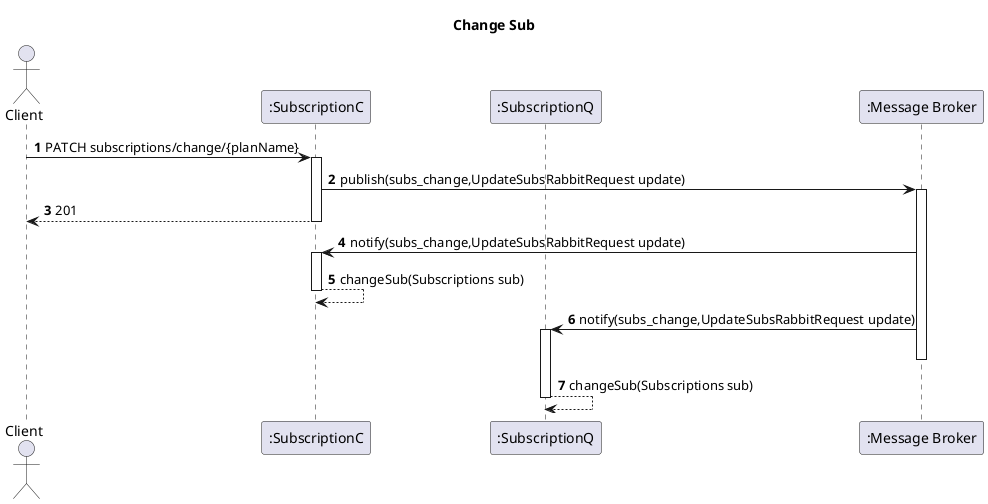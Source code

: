 @startuml
'https://plantuml.com/sequence-diagram
autoactivate on
autonumber
title  Change Sub

autonumber

actor "Client" as Ac

participant ":SubscriptionC" as SubC
participant ":SubscriptionQ" as SubQ
participant ":Message Broker" as Broker

Ac->SubC:PATCH subscriptions/change/{planName}

SubC->Broker: publish(subs_change,UpdateSubsRabbitRequest update)
SubC-->Ac:201

Broker->SubC:notify(subs_change,UpdateSubsRabbitRequest update)
SubC-->SubC:changeSub(Subscriptions sub)
Broker->SubQ:notify(subs_change,UpdateSubsRabbitRequest update)
deactivate Broker

SubQ-->SubQ:changeSub(Subscriptions sub)

@enduml
